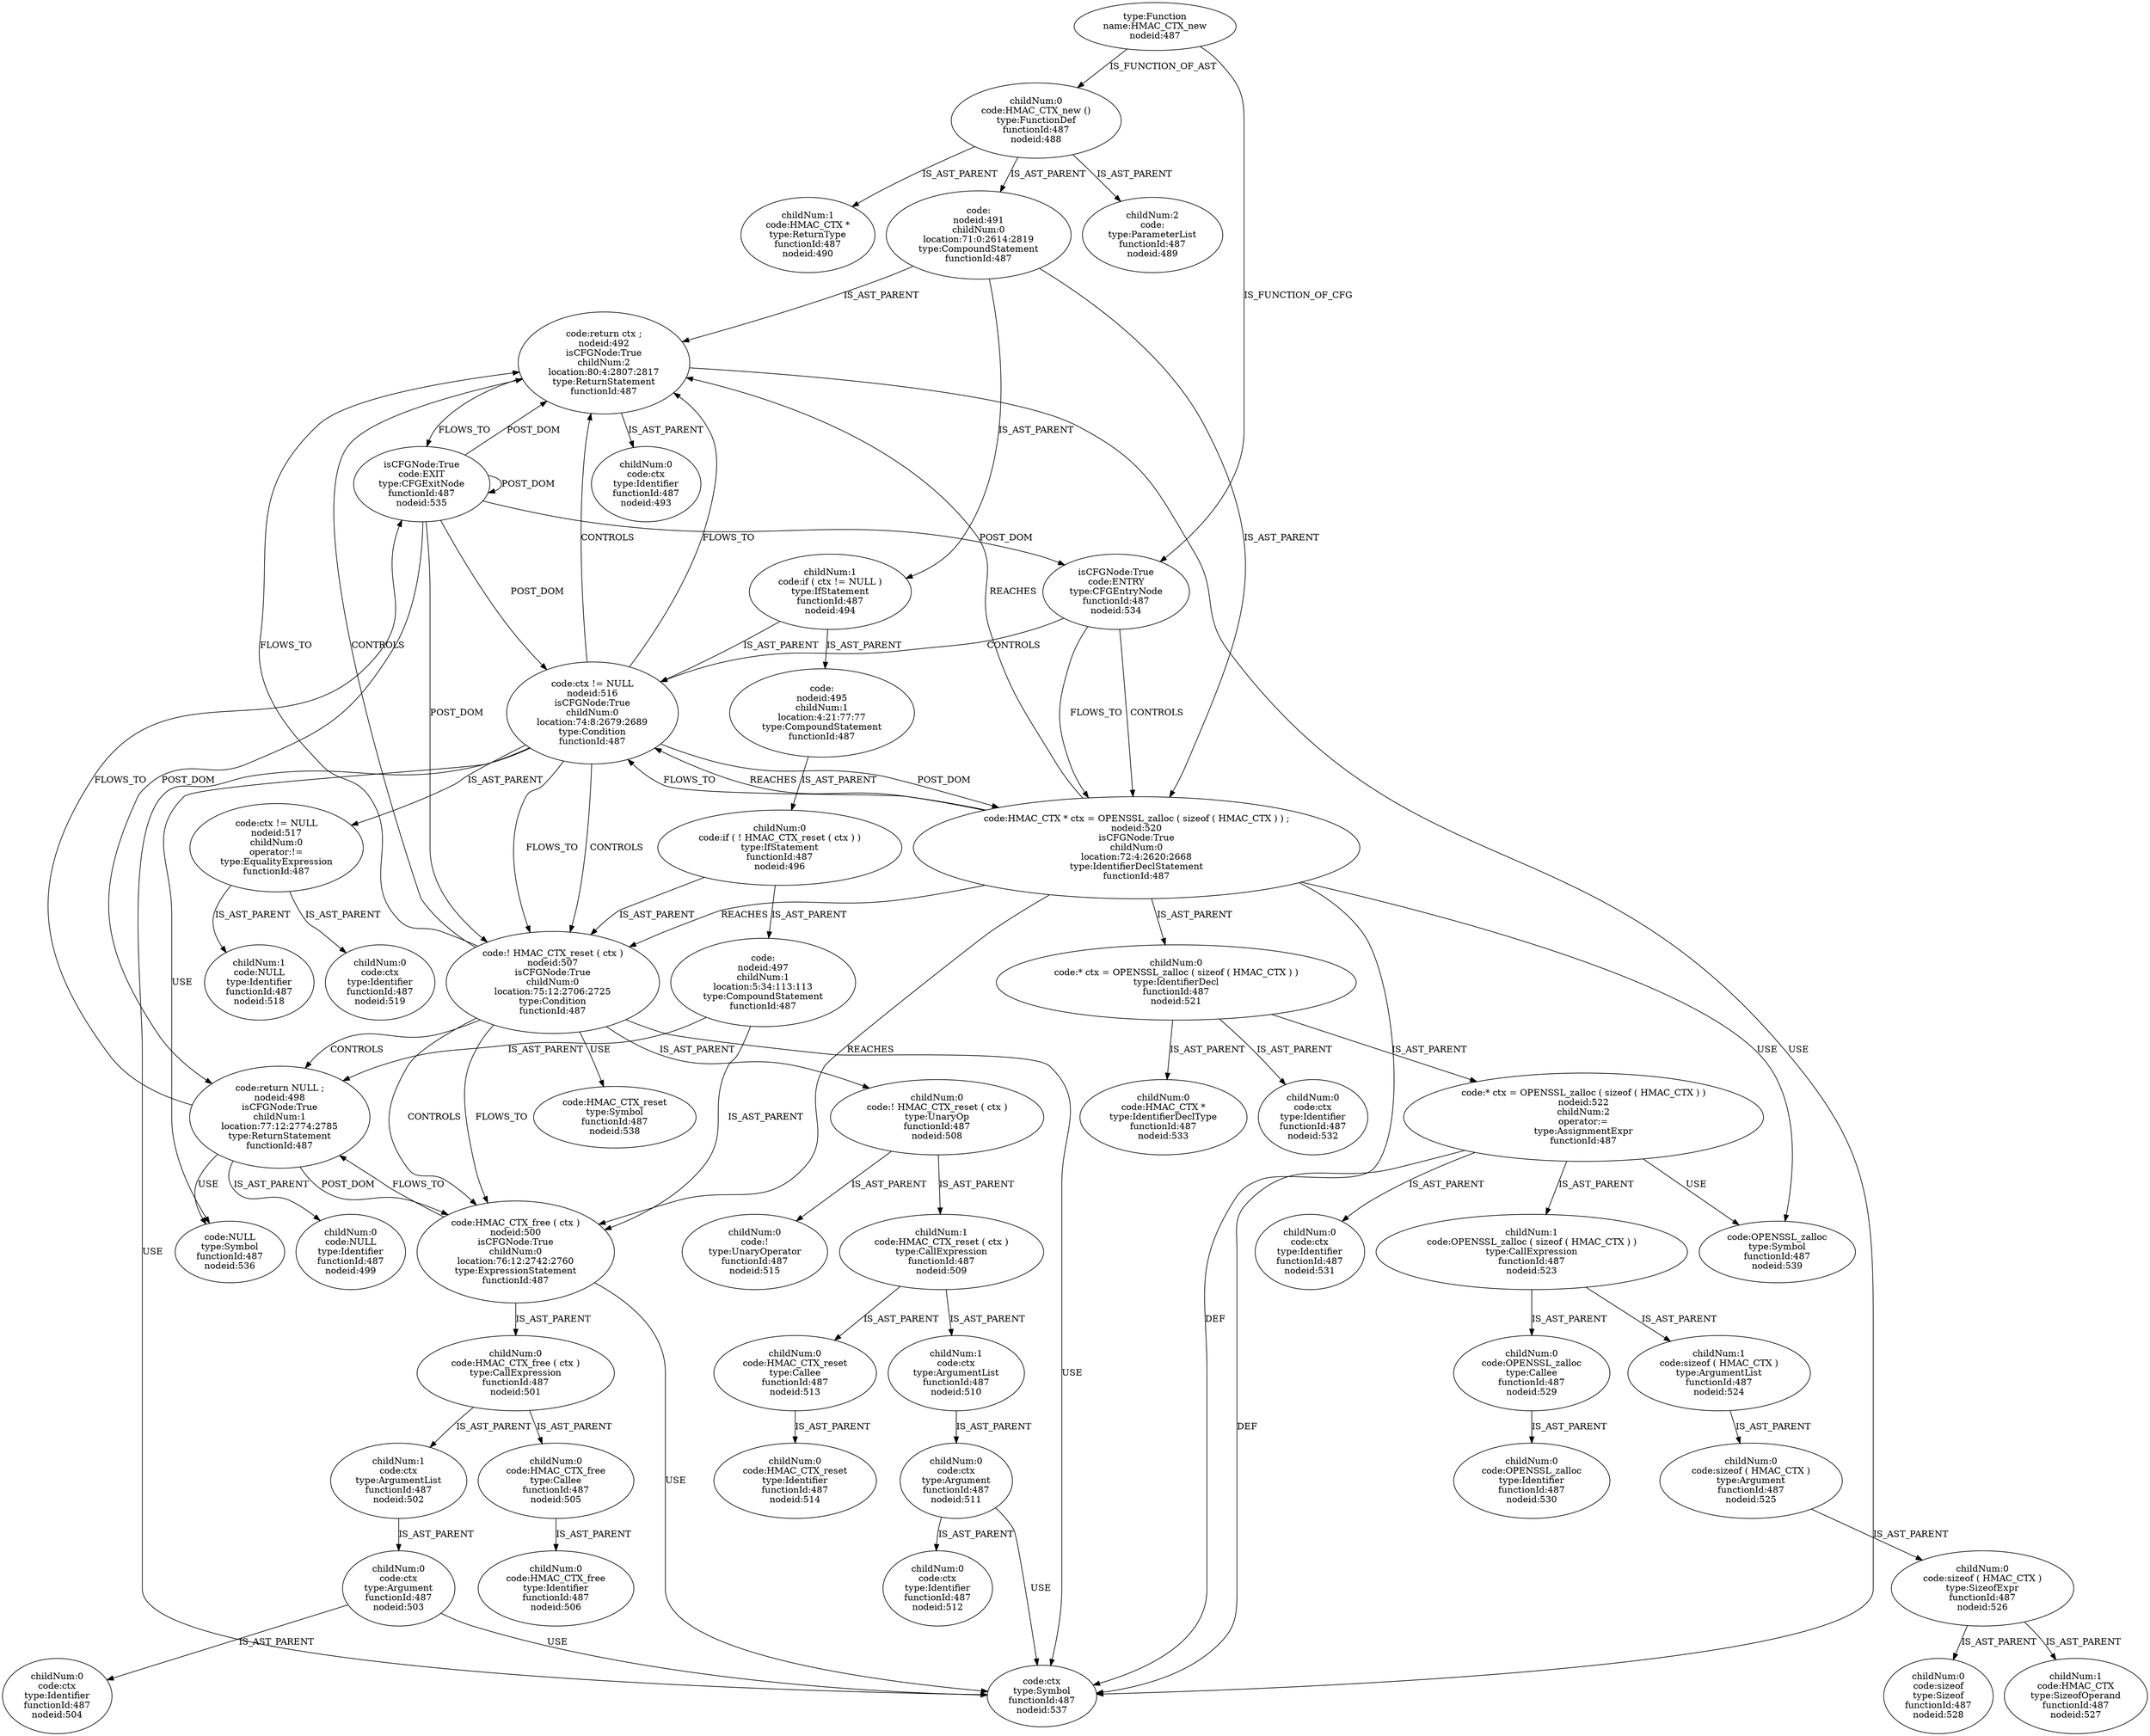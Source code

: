 digraph G {
  487 [ label="type:Function
name:HMAC_CTX_new
nodeid:487
" type="Function" name="HMAC_CTX_new" nodeid="487" ];
  488 [ label="childNum:0
code:HMAC_CTX_new ()
type:FunctionDef
functionId:487
nodeid:488
" childNum="0" code="HMAC_CTX_new ()" type="FunctionDef" functionId="487" nodeid="488" ];
  489 [ label="childNum:2
code:
type:ParameterList
functionId:487
nodeid:489
" childNum="2" code="" type="ParameterList" functionId="487" nodeid="489" ];
  490 [ label="childNum:1
code:HMAC_CTX *
type:ReturnType
functionId:487
nodeid:490
" childNum="1" code="HMAC_CTX *" type="ReturnType" functionId="487" nodeid="490" ];
  491 [ label="code:
nodeid:491
childNum:0
location:71:0:2614:2819
type:CompoundStatement
functionId:487
" code="" nodeid="491" childNum="0" location="71:0:2614:2819" type="CompoundStatement" functionId="487" ];
  492 [ label="code:return ctx ;
nodeid:492
isCFGNode:True
childNum:2
location:80:4:2807:2817
type:ReturnStatement
functionId:487
" code="return ctx ;" nodeid="492" isCFGNode="True" childNum="2" location="80:4:2807:2817" type="ReturnStatement" functionId="487" ];
  493 [ label="childNum:0
code:ctx
type:Identifier
functionId:487
nodeid:493
" childNum="0" code="ctx" type="Identifier" functionId="487" nodeid="493" ];
  494 [ label="childNum:1
code:if ( ctx != NULL )
type:IfStatement
functionId:487
nodeid:494
" childNum="1" code="if ( ctx != NULL )" type="IfStatement" functionId="487" nodeid="494" ];
  495 [ label="code:
nodeid:495
childNum:1
location:4:21:77:77
type:CompoundStatement
functionId:487
" code="" nodeid="495" childNum="1" location="4:21:77:77" type="CompoundStatement" functionId="487" ];
  496 [ label="childNum:0
code:if ( ! HMAC_CTX_reset ( ctx ) )
type:IfStatement
functionId:487
nodeid:496
" childNum="0" code="if ( ! HMAC_CTX_reset ( ctx ) )" type="IfStatement" functionId="487" nodeid="496" ];
  497 [ label="code:
nodeid:497
childNum:1
location:5:34:113:113
type:CompoundStatement
functionId:487
" code="" nodeid="497" childNum="1" location="5:34:113:113" type="CompoundStatement" functionId="487" ];
  498 [ label="code:return NULL ;
nodeid:498
isCFGNode:True
childNum:1
location:77:12:2774:2785
type:ReturnStatement
functionId:487
" code="return NULL ;" nodeid="498" isCFGNode="True" childNum="1" location="77:12:2774:2785" type="ReturnStatement" functionId="487" ];
  499 [ label="childNum:0
code:NULL
type:Identifier
functionId:487
nodeid:499
" childNum="0" code="NULL" type="Identifier" functionId="487" nodeid="499" ];
  500 [ label="code:HMAC_CTX_free ( ctx )
nodeid:500
isCFGNode:True
childNum:0
location:76:12:2742:2760
type:ExpressionStatement
functionId:487
" code="HMAC_CTX_free ( ctx )" nodeid="500" isCFGNode="True" childNum="0" location="76:12:2742:2760" type="ExpressionStatement" functionId="487" ];
  501 [ label="childNum:0
code:HMAC_CTX_free ( ctx )
type:CallExpression
functionId:487
nodeid:501
" childNum="0" code="HMAC_CTX_free ( ctx )" type="CallExpression" functionId="487" nodeid="501" ];
  502 [ label="childNum:1
code:ctx
type:ArgumentList
functionId:487
nodeid:502
" childNum="1" code="ctx" type="ArgumentList" functionId="487" nodeid="502" ];
  503 [ label="childNum:0
code:ctx
type:Argument
functionId:487
nodeid:503
" childNum="0" code="ctx" type="Argument" functionId="487" nodeid="503" ];
  504 [ label="childNum:0
code:ctx
type:Identifier
functionId:487
nodeid:504
" childNum="0" code="ctx" type="Identifier" functionId="487" nodeid="504" ];
  505 [ label="childNum:0
code:HMAC_CTX_free
type:Callee
functionId:487
nodeid:505
" childNum="0" code="HMAC_CTX_free" type="Callee" functionId="487" nodeid="505" ];
  506 [ label="childNum:0
code:HMAC_CTX_free
type:Identifier
functionId:487
nodeid:506
" childNum="0" code="HMAC_CTX_free" type="Identifier" functionId="487" nodeid="506" ];
  507 [ label="code:! HMAC_CTX_reset ( ctx )
nodeid:507
isCFGNode:True
childNum:0
location:75:12:2706:2725
type:Condition
functionId:487
" code="! HMAC_CTX_reset ( ctx )" nodeid="507" isCFGNode="True" childNum="0" location="75:12:2706:2725" type="Condition" functionId="487" ];
  508 [ label="childNum:0
code:! HMAC_CTX_reset ( ctx )
type:UnaryOp
functionId:487
nodeid:508
" childNum="0" code="! HMAC_CTX_reset ( ctx )" type="UnaryOp" functionId="487" nodeid="508" ];
  509 [ label="childNum:1
code:HMAC_CTX_reset ( ctx )
type:CallExpression
functionId:487
nodeid:509
" childNum="1" code="HMAC_CTX_reset ( ctx )" type="CallExpression" functionId="487" nodeid="509" ];
  510 [ label="childNum:1
code:ctx
type:ArgumentList
functionId:487
nodeid:510
" childNum="1" code="ctx" type="ArgumentList" functionId="487" nodeid="510" ];
  511 [ label="childNum:0
code:ctx
type:Argument
functionId:487
nodeid:511
" childNum="0" code="ctx" type="Argument" functionId="487" nodeid="511" ];
  512 [ label="childNum:0
code:ctx
type:Identifier
functionId:487
nodeid:512
" childNum="0" code="ctx" type="Identifier" functionId="487" nodeid="512" ];
  513 [ label="childNum:0
code:HMAC_CTX_reset
type:Callee
functionId:487
nodeid:513
" childNum="0" code="HMAC_CTX_reset" type="Callee" functionId="487" nodeid="513" ];
  514 [ label="childNum:0
code:HMAC_CTX_reset
type:Identifier
functionId:487
nodeid:514
" childNum="0" code="HMAC_CTX_reset" type="Identifier" functionId="487" nodeid="514" ];
  515 [ label="childNum:0
code:!
type:UnaryOperator
functionId:487
nodeid:515
" childNum="0" code="!" type="UnaryOperator" functionId="487" nodeid="515" ];
  516 [ label="code:ctx != NULL
nodeid:516
isCFGNode:True
childNum:0
location:74:8:2679:2689
type:Condition
functionId:487
" code="ctx != NULL" nodeid="516" isCFGNode="True" childNum="0" location="74:8:2679:2689" type="Condition" functionId="487" ];
  517 [ label="code:ctx != NULL
nodeid:517
childNum:0
operator:!=
type:EqualityExpression
functionId:487
" code="ctx != NULL" nodeid="517" childNum="0" operator="!=" type="EqualityExpression" functionId="487" ];
  518 [ label="childNum:1
code:NULL
type:Identifier
functionId:487
nodeid:518
" childNum="1" code="NULL" type="Identifier" functionId="487" nodeid="518" ];
  519 [ label="childNum:0
code:ctx
type:Identifier
functionId:487
nodeid:519
" childNum="0" code="ctx" type="Identifier" functionId="487" nodeid="519" ];
  520 [ label="code:HMAC_CTX * ctx = OPENSSL_zalloc ( sizeof ( HMAC_CTX ) ) ;
nodeid:520
isCFGNode:True
childNum:0
location:72:4:2620:2668
type:IdentifierDeclStatement
functionId:487
" code="HMAC_CTX * ctx = OPENSSL_zalloc ( sizeof ( HMAC_CTX ) ) ;" nodeid="520" isCFGNode="True" childNum="0" location="72:4:2620:2668" type="IdentifierDeclStatement" functionId="487" ];
  521 [ label="childNum:0
code:* ctx = OPENSSL_zalloc ( sizeof ( HMAC_CTX ) )
type:IdentifierDecl
functionId:487
nodeid:521
" childNum="0" code="* ctx = OPENSSL_zalloc ( sizeof ( HMAC_CTX ) )" type="IdentifierDecl" functionId="487" nodeid="521" ];
  522 [ label="code:* ctx = OPENSSL_zalloc ( sizeof ( HMAC_CTX ) )
nodeid:522
childNum:2
operator:=
type:AssignmentExpr
functionId:487
" code="* ctx = OPENSSL_zalloc ( sizeof ( HMAC_CTX ) )" nodeid="522" childNum="2" operator="=" type="AssignmentExpr" functionId="487" ];
  523 [ label="childNum:1
code:OPENSSL_zalloc ( sizeof ( HMAC_CTX ) )
type:CallExpression
functionId:487
nodeid:523
" childNum="1" code="OPENSSL_zalloc ( sizeof ( HMAC_CTX ) )" type="CallExpression" functionId="487" nodeid="523" ];
  524 [ label="childNum:1
code:sizeof ( HMAC_CTX )
type:ArgumentList
functionId:487
nodeid:524
" childNum="1" code="sizeof ( HMAC_CTX )" type="ArgumentList" functionId="487" nodeid="524" ];
  525 [ label="childNum:0
code:sizeof ( HMAC_CTX )
type:Argument
functionId:487
nodeid:525
" childNum="0" code="sizeof ( HMAC_CTX )" type="Argument" functionId="487" nodeid="525" ];
  526 [ label="childNum:0
code:sizeof ( HMAC_CTX )
type:SizeofExpr
functionId:487
nodeid:526
" childNum="0" code="sizeof ( HMAC_CTX )" type="SizeofExpr" functionId="487" nodeid="526" ];
  527 [ label="childNum:1
code:HMAC_CTX
type:SizeofOperand
functionId:487
nodeid:527
" childNum="1" code="HMAC_CTX" type="SizeofOperand" functionId="487" nodeid="527" ];
  528 [ label="childNum:0
code:sizeof
type:Sizeof
functionId:487
nodeid:528
" childNum="0" code="sizeof" type="Sizeof" functionId="487" nodeid="528" ];
  529 [ label="childNum:0
code:OPENSSL_zalloc
type:Callee
functionId:487
nodeid:529
" childNum="0" code="OPENSSL_zalloc" type="Callee" functionId="487" nodeid="529" ];
  530 [ label="childNum:0
code:OPENSSL_zalloc
type:Identifier
functionId:487
nodeid:530
" childNum="0" code="OPENSSL_zalloc" type="Identifier" functionId="487" nodeid="530" ];
  531 [ label="childNum:0
code:ctx
type:Identifier
functionId:487
nodeid:531
" childNum="0" code="ctx" type="Identifier" functionId="487" nodeid="531" ];
  532 [ label="childNum:0
code:ctx
type:Identifier
functionId:487
nodeid:532
" childNum="0" code="ctx" type="Identifier" functionId="487" nodeid="532" ];
  533 [ label="childNum:0
code:HMAC_CTX *
type:IdentifierDeclType
functionId:487
nodeid:533
" childNum="0" code="HMAC_CTX *" type="IdentifierDeclType" functionId="487" nodeid="533" ];
  534 [ label="isCFGNode:True
code:ENTRY
type:CFGEntryNode
functionId:487
nodeid:534
" isCFGNode="True" code="ENTRY" type="CFGEntryNode" functionId="487" nodeid="534" ];
  535 [ label="isCFGNode:True
code:EXIT
type:CFGExitNode
functionId:487
nodeid:535
" isCFGNode="True" code="EXIT" type="CFGExitNode" functionId="487" nodeid="535" ];
  536 [ label="code:NULL
type:Symbol
functionId:487
nodeid:536
" code="NULL" type="Symbol" functionId="487" nodeid="536" ];
  537 [ label="code:ctx
type:Symbol
functionId:487
nodeid:537
" code="ctx" type="Symbol" functionId="487" nodeid="537" ];
  538 [ label="code:HMAC_CTX_reset
type:Symbol
functionId:487
nodeid:538
" code="HMAC_CTX_reset" type="Symbol" functionId="487" nodeid="538" ];
  539 [ label="code:OPENSSL_zalloc
type:Symbol
functionId:487
nodeid:539
" code="OPENSSL_zalloc" type="Symbol" functionId="487" nodeid="539" ];
  488 -> 491 [ label="IS_AST_PARENT" name="((488) : (491) : IS_AST_PARENT)" ];
  488 -> 490 [ label="IS_AST_PARENT" name="((488) : (490) : IS_AST_PARENT)" ];
  488 -> 489 [ label="IS_AST_PARENT" name="((488) : (489) : IS_AST_PARENT)" ];
  491 -> 520 [ label="IS_AST_PARENT" name="((491) : (520) : IS_AST_PARENT)" ];
  491 -> 494 [ label="IS_AST_PARENT" name="((491) : (494) : IS_AST_PARENT)" ];
  491 -> 492 [ label="IS_AST_PARENT" name="((491) : (492) : IS_AST_PARENT)" ];
  492 -> 493 [ label="IS_AST_PARENT" name="((492) : (493) : IS_AST_PARENT)" ];
  494 -> 516 [ label="IS_AST_PARENT" name="((494) : (516) : IS_AST_PARENT)" ];
  494 -> 495 [ label="IS_AST_PARENT" name="((494) : (495) : IS_AST_PARENT)" ];
  495 -> 496 [ label="IS_AST_PARENT" name="((495) : (496) : IS_AST_PARENT)" ];
  496 -> 507 [ label="IS_AST_PARENT" name="((496) : (507) : IS_AST_PARENT)" ];
  496 -> 497 [ label="IS_AST_PARENT" name="((496) : (497) : IS_AST_PARENT)" ];
  497 -> 500 [ label="IS_AST_PARENT" name="((497) : (500) : IS_AST_PARENT)" ];
  497 -> 498 [ label="IS_AST_PARENT" name="((497) : (498) : IS_AST_PARENT)" ];
  498 -> 499 [ label="IS_AST_PARENT" name="((498) : (499) : IS_AST_PARENT)" ];
  500 -> 501 [ label="IS_AST_PARENT" name="((500) : (501) : IS_AST_PARENT)" ];
  501 -> 505 [ label="IS_AST_PARENT" name="((501) : (505) : IS_AST_PARENT)" ];
  501 -> 502 [ label="IS_AST_PARENT" name="((501) : (502) : IS_AST_PARENT)" ];
  502 -> 503 [ label="IS_AST_PARENT" name="((502) : (503) : IS_AST_PARENT)" ];
  503 -> 504 [ label="IS_AST_PARENT" name="((503) : (504) : IS_AST_PARENT)" ];
  505 -> 506 [ label="IS_AST_PARENT" name="((505) : (506) : IS_AST_PARENT)" ];
  507 -> 508 [ label="IS_AST_PARENT" name="((507) : (508) : IS_AST_PARENT)" ];
  508 -> 515 [ label="IS_AST_PARENT" name="((508) : (515) : IS_AST_PARENT)" ];
  508 -> 509 [ label="IS_AST_PARENT" name="((508) : (509) : IS_AST_PARENT)" ];
  509 -> 513 [ label="IS_AST_PARENT" name="((509) : (513) : IS_AST_PARENT)" ];
  509 -> 510 [ label="IS_AST_PARENT" name="((509) : (510) : IS_AST_PARENT)" ];
  510 -> 511 [ label="IS_AST_PARENT" name="((510) : (511) : IS_AST_PARENT)" ];
  511 -> 512 [ label="IS_AST_PARENT" name="((511) : (512) : IS_AST_PARENT)" ];
  513 -> 514 [ label="IS_AST_PARENT" name="((513) : (514) : IS_AST_PARENT)" ];
  516 -> 517 [ label="IS_AST_PARENT" name="((516) : (517) : IS_AST_PARENT)" ];
  517 -> 519 [ label="IS_AST_PARENT" name="((517) : (519) : IS_AST_PARENT)" ];
  517 -> 518 [ label="IS_AST_PARENT" name="((517) : (518) : IS_AST_PARENT)" ];
  520 -> 521 [ label="IS_AST_PARENT" name="((520) : (521) : IS_AST_PARENT)" ];
  521 -> 533 [ label="IS_AST_PARENT" name="((521) : (533) : IS_AST_PARENT)" ];
  521 -> 532 [ label="IS_AST_PARENT" name="((521) : (532) : IS_AST_PARENT)" ];
  521 -> 522 [ label="IS_AST_PARENT" name="((521) : (522) : IS_AST_PARENT)" ];
  522 -> 531 [ label="IS_AST_PARENT" name="((522) : (531) : IS_AST_PARENT)" ];
  522 -> 523 [ label="IS_AST_PARENT" name="((522) : (523) : IS_AST_PARENT)" ];
  523 -> 529 [ label="IS_AST_PARENT" name="((523) : (529) : IS_AST_PARENT)" ];
  523 -> 524 [ label="IS_AST_PARENT" name="((523) : (524) : IS_AST_PARENT)" ];
  524 -> 525 [ label="IS_AST_PARENT" name="((524) : (525) : IS_AST_PARENT)" ];
  525 -> 526 [ label="IS_AST_PARENT" name="((525) : (526) : IS_AST_PARENT)" ];
  526 -> 528 [ label="IS_AST_PARENT" name="((526) : (528) : IS_AST_PARENT)" ];
  526 -> 527 [ label="IS_AST_PARENT" name="((526) : (527) : IS_AST_PARENT)" ];
  529 -> 530 [ label="IS_AST_PARENT" name="((529) : (530) : IS_AST_PARENT)" ];
  492 -> 535 [ label="FLOWS_TO" name="((492) : (535) : FLOWS_TO)" ];
  498 -> 535 [ label="FLOWS_TO" name="((498) : (535) : FLOWS_TO)" ];
  500 -> 498 [ label="FLOWS_TO" name="((500) : (498) : FLOWS_TO)" ];
  507 -> 492 [ label="FLOWS_TO" name="((507) : (492) : FLOWS_TO)" ];
  507 -> 500 [ label="FLOWS_TO" name="((507) : (500) : FLOWS_TO)" ];
  516 -> 492 [ label="FLOWS_TO" name="((516) : (492) : FLOWS_TO)" ];
  516 -> 507 [ label="FLOWS_TO" name="((516) : (507) : FLOWS_TO)" ];
  520 -> 516 [ label="FLOWS_TO" name="((520) : (516) : FLOWS_TO)" ];
  534 -> 520 [ label="FLOWS_TO" name="((534) : (520) : FLOWS_TO)" ];
  492 -> 537 [ label="USE" name="((492) : (537) : USE)" ];
  498 -> 536 [ label="USE" name="((498) : (536) : USE)" ];
  500 -> 537 [ label="USE" name="((500) : (537) : USE)" ];
  503 -> 537 [ label="USE" name="((503) : (537) : USE)" ];
  507 -> 538 [ label="USE" name="((507) : (538) : USE)" ];
  507 -> 537 [ label="USE" name="((507) : (537) : USE)" ];
  511 -> 537 [ label="USE" name="((511) : (537) : USE)" ];
  516 -> 537 [ label="USE" name="((516) : (537) : USE)" ];
  516 -> 536 [ label="USE" name="((516) : (536) : USE)" ];
  520 -> 537 [ label="DEF" name="((520) : (537) : DEF)" ];
  520 -> 539 [ label="USE" name="((520) : (539) : USE)" ];
  522 -> 537 [ label="DEF" name="((522) : (537) : DEF)" ];
  522 -> 539 [ label="USE" name="((522) : (539) : USE)" ];
  520 -> 492 [ label="REACHES" name="((520) : (492) : REACHES)" ];
  520 -> 500 [ label="REACHES" name="((520) : (500) : REACHES)" ];
  520 -> 507 [ label="REACHES" name="((520) : (507) : REACHES)" ];
  520 -> 516 [ label="REACHES" name="((520) : (516) : REACHES)" ];
  498 -> 500 [ label="POST_DOM" name="((498) : (500) : POST_DOM)" ];
  516 -> 520 [ label="POST_DOM" name="((516) : (520) : POST_DOM)" ];
  535 -> 492 [ label="POST_DOM" name="((535) : (492) : POST_DOM)" ];
  535 -> 534 [ label="POST_DOM" name="((535) : (534) : POST_DOM)" ];
  535 -> 516 [ label="POST_DOM" name="((535) : (516) : POST_DOM)" ];
  535 -> 507 [ label="POST_DOM" name="((535) : (507) : POST_DOM)" ];
  535 -> 498 [ label="POST_DOM" name="((535) : (498) : POST_DOM)" ];
  535 -> 535 [ label="POST_DOM" name="((535) : (535) : POST_DOM)" ];
  507 -> 492 [ label="CONTROLS" name="((507) : (492) : CONTROLS)" ];
  507 -> 500 [ label="CONTROLS" name="((507) : (500) : CONTROLS)" ];
  507 -> 498 [ label="CONTROLS" name="((507) : (498) : CONTROLS)" ];
  516 -> 492 [ label="CONTROLS" name="((516) : (492) : CONTROLS)" ];
  516 -> 507 [ label="CONTROLS" name="((516) : (507) : CONTROLS)" ];
  534 -> 516 [ label="CONTROLS" name="((534) : (516) : CONTROLS)" ];
  534 -> 520 [ label="CONTROLS" name="((534) : (520) : CONTROLS)" ];
  487 -> 488 [ label="IS_FUNCTION_OF_AST" name="((487) : (488) : IS_FUNCTION_OF_AST)" ];
  487 -> 534 [ label="IS_FUNCTION_OF_CFG" name="((487) : (534) : IS_FUNCTION_OF_CFG)" ];
}